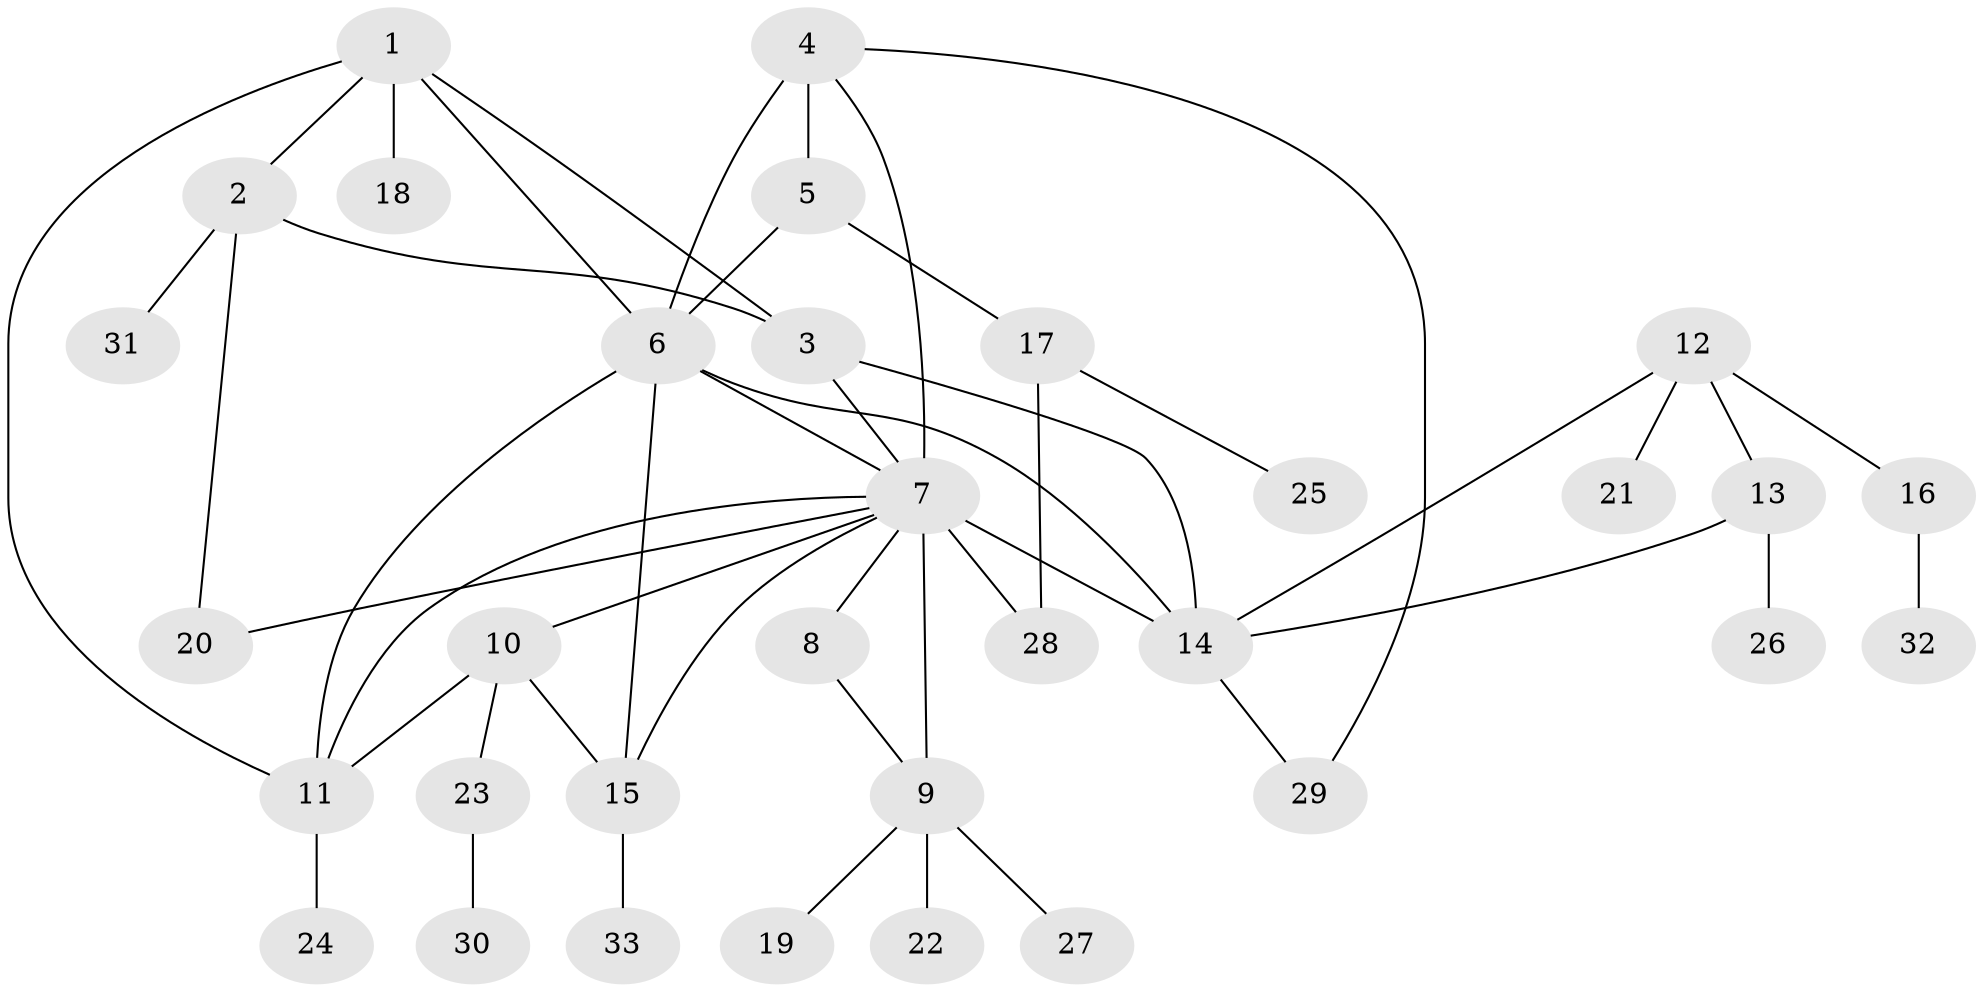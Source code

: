 // original degree distribution, {5: 0.06153846153846154, 4: 0.06153846153846154, 6: 0.015384615384615385, 3: 0.12307692307692308, 8: 0.046153846153846156, 13: 0.015384615384615385, 2: 0.23076923076923078, 1: 0.4461538461538462}
// Generated by graph-tools (version 1.1) at 2025/37/03/09/25 02:37:38]
// undirected, 33 vertices, 48 edges
graph export_dot {
graph [start="1"]
  node [color=gray90,style=filled];
  1;
  2;
  3;
  4;
  5;
  6;
  7;
  8;
  9;
  10;
  11;
  12;
  13;
  14;
  15;
  16;
  17;
  18;
  19;
  20;
  21;
  22;
  23;
  24;
  25;
  26;
  27;
  28;
  29;
  30;
  31;
  32;
  33;
  1 -- 2 [weight=1.0];
  1 -- 3 [weight=1.0];
  1 -- 6 [weight=1.0];
  1 -- 11 [weight=1.0];
  1 -- 18 [weight=1.0];
  2 -- 3 [weight=1.0];
  2 -- 20 [weight=1.0];
  2 -- 31 [weight=1.0];
  3 -- 7 [weight=1.0];
  3 -- 14 [weight=1.0];
  4 -- 5 [weight=2.0];
  4 -- 6 [weight=1.0];
  4 -- 7 [weight=1.0];
  4 -- 29 [weight=1.0];
  5 -- 6 [weight=1.0];
  5 -- 17 [weight=1.0];
  6 -- 7 [weight=1.0];
  6 -- 11 [weight=1.0];
  6 -- 14 [weight=1.0];
  6 -- 15 [weight=1.0];
  7 -- 8 [weight=1.0];
  7 -- 9 [weight=8.0];
  7 -- 10 [weight=1.0];
  7 -- 11 [weight=1.0];
  7 -- 14 [weight=2.0];
  7 -- 15 [weight=1.0];
  7 -- 20 [weight=1.0];
  7 -- 28 [weight=1.0];
  8 -- 9 [weight=1.0];
  9 -- 19 [weight=1.0];
  9 -- 22 [weight=1.0];
  9 -- 27 [weight=1.0];
  10 -- 11 [weight=1.0];
  10 -- 15 [weight=1.0];
  10 -- 23 [weight=1.0];
  11 -- 24 [weight=1.0];
  12 -- 13 [weight=1.0];
  12 -- 14 [weight=1.0];
  12 -- 16 [weight=1.0];
  12 -- 21 [weight=1.0];
  13 -- 14 [weight=1.0];
  13 -- 26 [weight=1.0];
  14 -- 29 [weight=1.0];
  15 -- 33 [weight=1.0];
  16 -- 32 [weight=1.0];
  17 -- 25 [weight=1.0];
  17 -- 28 [weight=1.0];
  23 -- 30 [weight=1.0];
}
